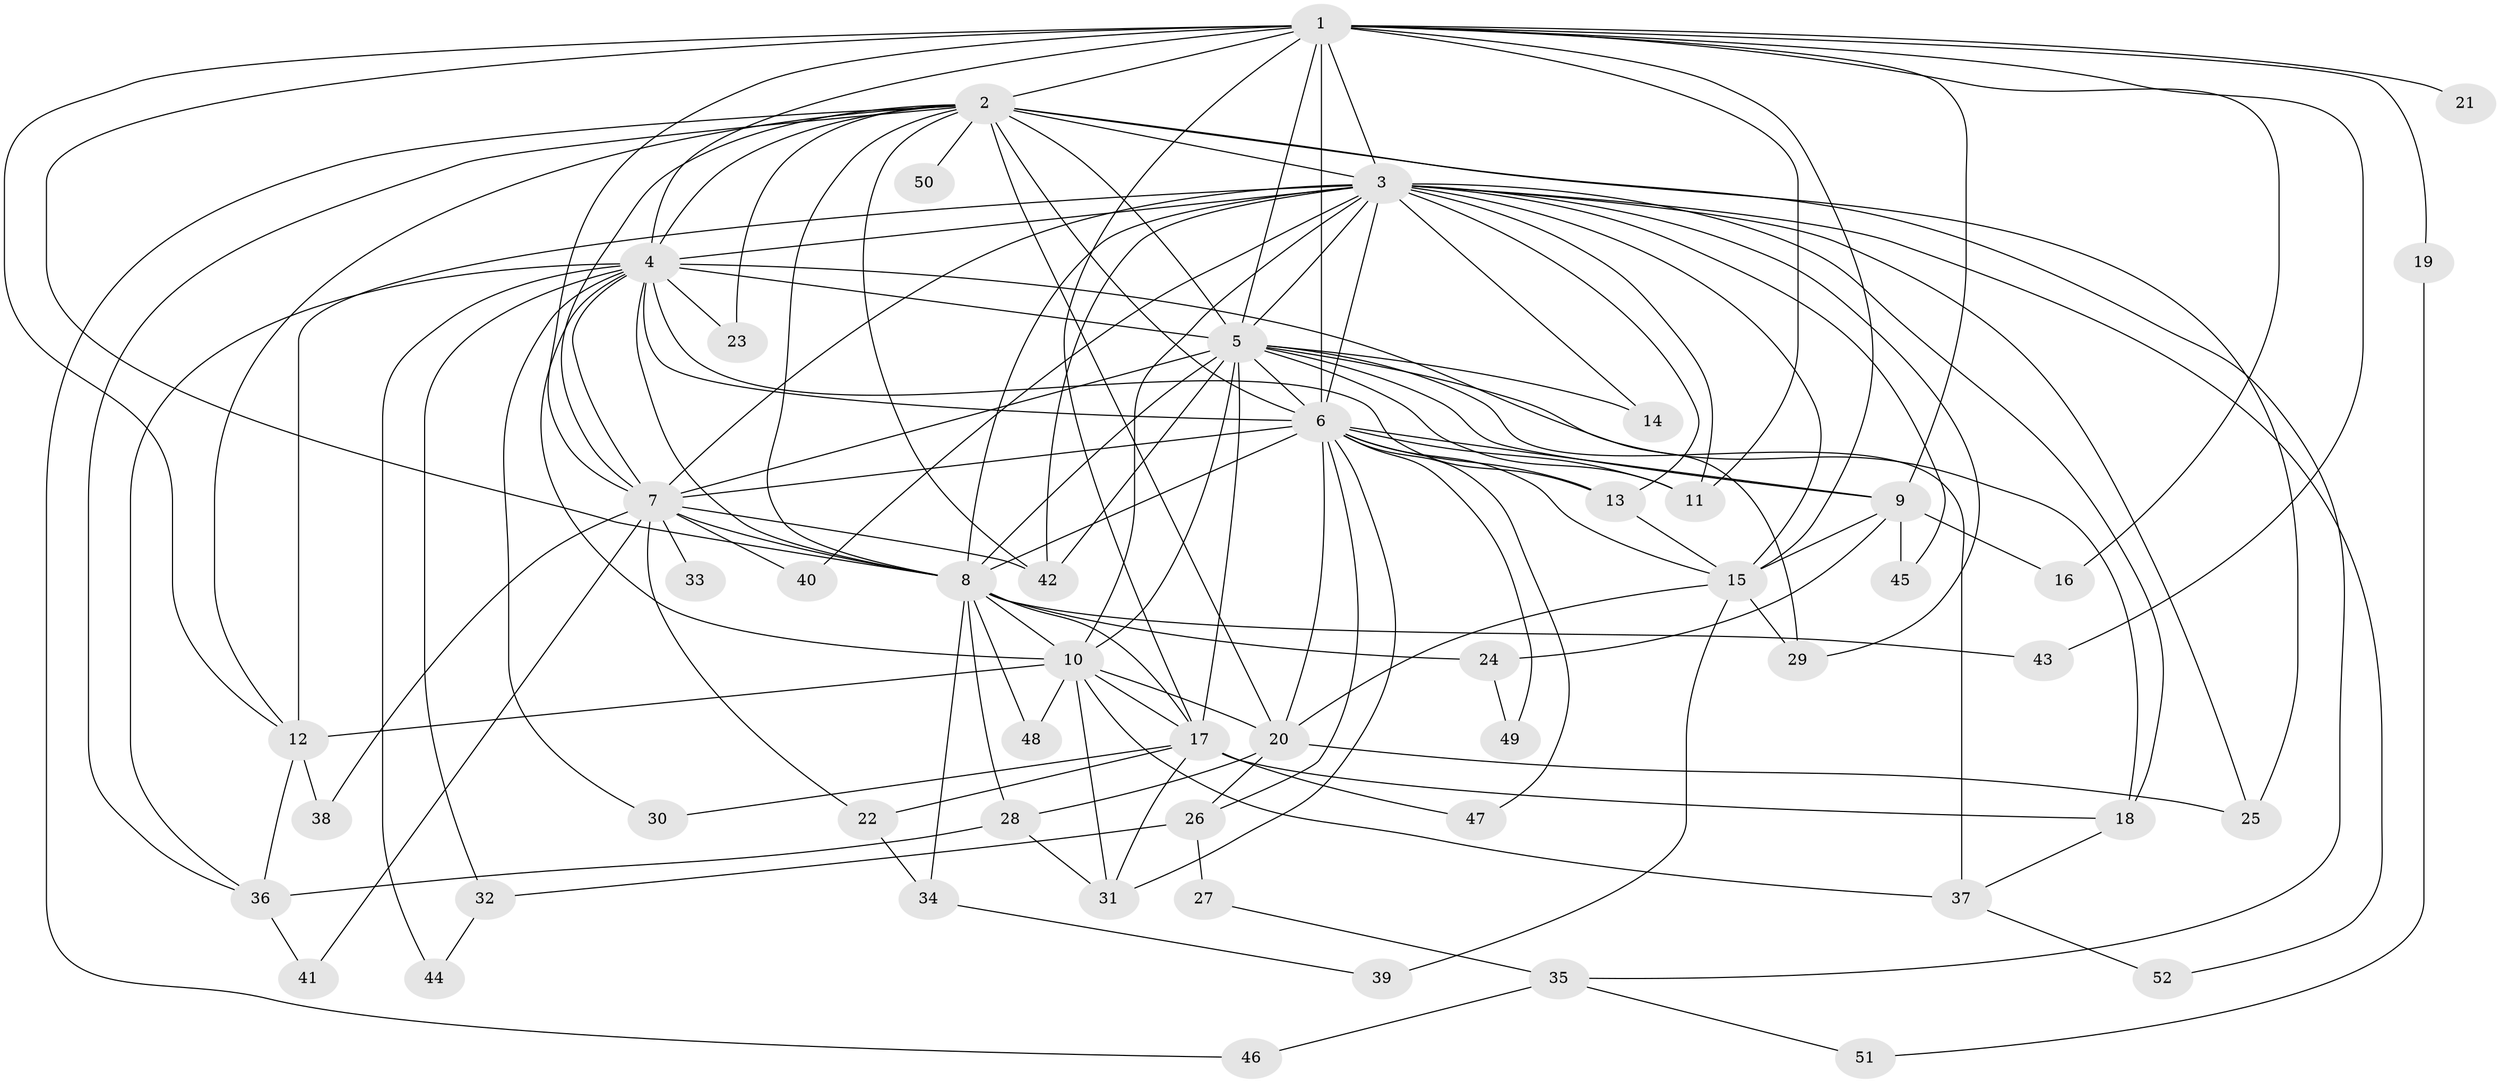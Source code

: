 // original degree distribution, {23: 0.019230769230769232, 22: 0.019230769230769232, 21: 0.009615384615384616, 18: 0.019230769230769232, 15: 0.009615384615384616, 17: 0.009615384615384616, 27: 0.009615384615384616, 6: 0.019230769230769232, 2: 0.49038461538461536, 3: 0.27884615384615385, 4: 0.057692307692307696, 5: 0.038461538461538464, 8: 0.009615384615384616, 7: 0.009615384615384616}
// Generated by graph-tools (version 1.1) at 2025/34/03/09/25 02:34:45]
// undirected, 52 vertices, 136 edges
graph export_dot {
graph [start="1"]
  node [color=gray90,style=filled];
  1;
  2;
  3;
  4;
  5;
  6;
  7;
  8;
  9;
  10;
  11;
  12;
  13;
  14;
  15;
  16;
  17;
  18;
  19;
  20;
  21;
  22;
  23;
  24;
  25;
  26;
  27;
  28;
  29;
  30;
  31;
  32;
  33;
  34;
  35;
  36;
  37;
  38;
  39;
  40;
  41;
  42;
  43;
  44;
  45;
  46;
  47;
  48;
  49;
  50;
  51;
  52;
  1 -- 2 [weight=2.0];
  1 -- 3 [weight=2.0];
  1 -- 4 [weight=1.0];
  1 -- 5 [weight=2.0];
  1 -- 6 [weight=2.0];
  1 -- 7 [weight=1.0];
  1 -- 8 [weight=1.0];
  1 -- 9 [weight=1.0];
  1 -- 11 [weight=1.0];
  1 -- 12 [weight=1.0];
  1 -- 15 [weight=2.0];
  1 -- 16 [weight=1.0];
  1 -- 17 [weight=1.0];
  1 -- 19 [weight=1.0];
  1 -- 21 [weight=1.0];
  1 -- 43 [weight=1.0];
  2 -- 3 [weight=2.0];
  2 -- 4 [weight=1.0];
  2 -- 5 [weight=2.0];
  2 -- 6 [weight=2.0];
  2 -- 7 [weight=1.0];
  2 -- 8 [weight=2.0];
  2 -- 12 [weight=1.0];
  2 -- 20 [weight=2.0];
  2 -- 23 [weight=1.0];
  2 -- 25 [weight=1.0];
  2 -- 35 [weight=1.0];
  2 -- 36 [weight=1.0];
  2 -- 42 [weight=1.0];
  2 -- 46 [weight=1.0];
  2 -- 50 [weight=1.0];
  3 -- 4 [weight=3.0];
  3 -- 5 [weight=4.0];
  3 -- 6 [weight=3.0];
  3 -- 7 [weight=3.0];
  3 -- 8 [weight=2.0];
  3 -- 10 [weight=1.0];
  3 -- 11 [weight=1.0];
  3 -- 12 [weight=2.0];
  3 -- 13 [weight=1.0];
  3 -- 14 [weight=2.0];
  3 -- 15 [weight=7.0];
  3 -- 18 [weight=1.0];
  3 -- 25 [weight=1.0];
  3 -- 29 [weight=1.0];
  3 -- 40 [weight=1.0];
  3 -- 42 [weight=1.0];
  3 -- 45 [weight=1.0];
  3 -- 52 [weight=1.0];
  4 -- 5 [weight=2.0];
  4 -- 6 [weight=1.0];
  4 -- 7 [weight=1.0];
  4 -- 8 [weight=1.0];
  4 -- 10 [weight=1.0];
  4 -- 13 [weight=1.0];
  4 -- 23 [weight=1.0];
  4 -- 29 [weight=1.0];
  4 -- 30 [weight=1.0];
  4 -- 32 [weight=1.0];
  4 -- 36 [weight=1.0];
  4 -- 44 [weight=1.0];
  5 -- 6 [weight=2.0];
  5 -- 7 [weight=3.0];
  5 -- 8 [weight=2.0];
  5 -- 9 [weight=2.0];
  5 -- 10 [weight=9.0];
  5 -- 11 [weight=2.0];
  5 -- 14 [weight=1.0];
  5 -- 17 [weight=2.0];
  5 -- 18 [weight=2.0];
  5 -- 37 [weight=1.0];
  5 -- 42 [weight=1.0];
  6 -- 7 [weight=1.0];
  6 -- 8 [weight=1.0];
  6 -- 9 [weight=1.0];
  6 -- 11 [weight=1.0];
  6 -- 13 [weight=1.0];
  6 -- 15 [weight=2.0];
  6 -- 20 [weight=1.0];
  6 -- 26 [weight=1.0];
  6 -- 31 [weight=1.0];
  6 -- 47 [weight=1.0];
  6 -- 49 [weight=1.0];
  7 -- 8 [weight=1.0];
  7 -- 22 [weight=1.0];
  7 -- 33 [weight=1.0];
  7 -- 38 [weight=1.0];
  7 -- 40 [weight=1.0];
  7 -- 41 [weight=1.0];
  7 -- 42 [weight=1.0];
  8 -- 10 [weight=1.0];
  8 -- 17 [weight=1.0];
  8 -- 24 [weight=1.0];
  8 -- 28 [weight=1.0];
  8 -- 34 [weight=1.0];
  8 -- 43 [weight=1.0];
  8 -- 48 [weight=1.0];
  9 -- 15 [weight=1.0];
  9 -- 16 [weight=1.0];
  9 -- 24 [weight=1.0];
  9 -- 45 [weight=1.0];
  10 -- 12 [weight=2.0];
  10 -- 17 [weight=3.0];
  10 -- 20 [weight=1.0];
  10 -- 31 [weight=1.0];
  10 -- 37 [weight=2.0];
  10 -- 48 [weight=1.0];
  12 -- 36 [weight=1.0];
  12 -- 38 [weight=1.0];
  13 -- 15 [weight=1.0];
  15 -- 20 [weight=1.0];
  15 -- 29 [weight=1.0];
  15 -- 39 [weight=1.0];
  17 -- 18 [weight=1.0];
  17 -- 22 [weight=1.0];
  17 -- 30 [weight=1.0];
  17 -- 31 [weight=1.0];
  17 -- 47 [weight=1.0];
  18 -- 37 [weight=1.0];
  19 -- 51 [weight=1.0];
  20 -- 25 [weight=1.0];
  20 -- 26 [weight=1.0];
  20 -- 28 [weight=1.0];
  22 -- 34 [weight=1.0];
  24 -- 49 [weight=1.0];
  26 -- 27 [weight=1.0];
  26 -- 32 [weight=1.0];
  27 -- 35 [weight=1.0];
  28 -- 31 [weight=1.0];
  28 -- 36 [weight=1.0];
  32 -- 44 [weight=1.0];
  34 -- 39 [weight=1.0];
  35 -- 46 [weight=1.0];
  35 -- 51 [weight=1.0];
  36 -- 41 [weight=1.0];
  37 -- 52 [weight=1.0];
}
